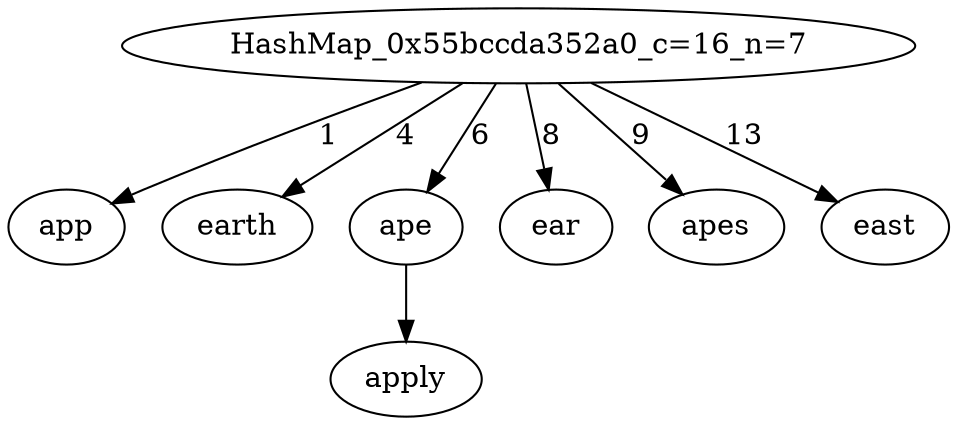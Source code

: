 digraph OurHashMap {
"HashMap_0x55bccda352a0_c=16_n=7"
"HashMap_0x55bccda352a0_c=16_n=7" -> {"app"} [label="1"]
"HashMap_0x55bccda352a0_c=16_n=7" -> {"earth"} [label="4"]
"HashMap_0x55bccda352a0_c=16_n=7" -> {"ape"} [label="6"]
"ape" -> {"apply"}
"HashMap_0x55bccda352a0_c=16_n=7" -> {"ear"} [label="8"]
"HashMap_0x55bccda352a0_c=16_n=7" -> {"apes"} [label="9"]
"HashMap_0x55bccda352a0_c=16_n=7" -> {"east"} [label="13"]
}
